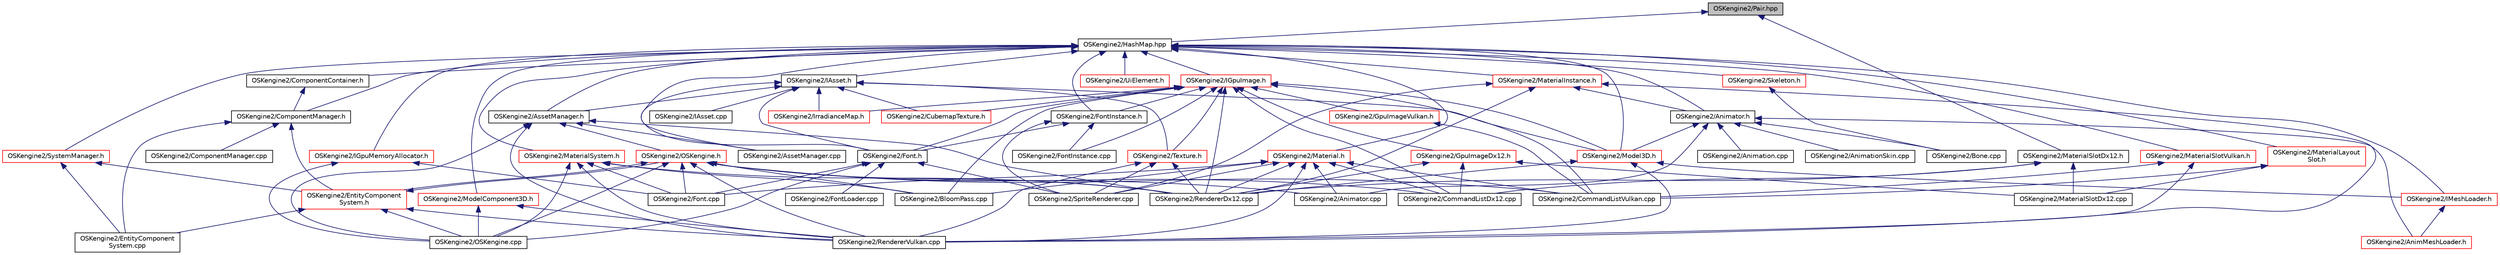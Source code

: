 digraph "OSKengine2/Pair.hpp"
{
 // LATEX_PDF_SIZE
  edge [fontname="Helvetica",fontsize="10",labelfontname="Helvetica",labelfontsize="10"];
  node [fontname="Helvetica",fontsize="10",shape=record];
  Node1 [label="OSKengine2/Pair.hpp",height=0.2,width=0.4,color="black", fillcolor="grey75", style="filled", fontcolor="black",tooltip=" "];
  Node1 -> Node2 [dir="back",color="midnightblue",fontsize="10",style="solid",fontname="Helvetica"];
  Node2 [label="OSKengine2/HashMap.hpp",height=0.2,width=0.4,color="black", fillcolor="white", style="filled",URL="$_hash_map_8hpp.html",tooltip=" "];
  Node2 -> Node3 [dir="back",color="midnightblue",fontsize="10",style="solid",fontname="Helvetica"];
  Node3 [label="OSKengine2/Animator.h",height=0.2,width=0.4,color="black", fillcolor="white", style="filled",URL="$_animator_8h.html",tooltip=" "];
  Node3 -> Node4 [dir="back",color="midnightblue",fontsize="10",style="solid",fontname="Helvetica"];
  Node4 [label="OSKengine2/AnimMeshLoader.h",height=0.2,width=0.4,color="red", fillcolor="white", style="filled",URL="$_anim_mesh_loader_8h.html",tooltip=" "];
  Node3 -> Node7 [dir="back",color="midnightblue",fontsize="10",style="solid",fontname="Helvetica"];
  Node7 [label="OSKengine2/Animation.cpp",height=0.2,width=0.4,color="black", fillcolor="white", style="filled",URL="$_animation_8cpp.html",tooltip=" "];
  Node3 -> Node8 [dir="back",color="midnightblue",fontsize="10",style="solid",fontname="Helvetica"];
  Node8 [label="OSKengine2/AnimationSkin.cpp",height=0.2,width=0.4,color="black", fillcolor="white", style="filled",URL="$_animation_skin_8cpp.html",tooltip=" "];
  Node3 -> Node9 [dir="back",color="midnightblue",fontsize="10",style="solid",fontname="Helvetica"];
  Node9 [label="OSKengine2/Animator.cpp",height=0.2,width=0.4,color="black", fillcolor="white", style="filled",URL="$_animator_8cpp.html",tooltip=" "];
  Node3 -> Node10 [dir="back",color="midnightblue",fontsize="10",style="solid",fontname="Helvetica"];
  Node10 [label="OSKengine2/Bone.cpp",height=0.2,width=0.4,color="black", fillcolor="white", style="filled",URL="$_bone_8cpp.html",tooltip=" "];
  Node3 -> Node11 [dir="back",color="midnightblue",fontsize="10",style="solid",fontname="Helvetica"];
  Node11 [label="OSKengine2/Model3D.h",height=0.2,width=0.4,color="red", fillcolor="white", style="filled",URL="$_model3_d_8h.html",tooltip=" "];
  Node11 -> Node15 [dir="back",color="midnightblue",fontsize="10",style="solid",fontname="Helvetica"];
  Node15 [label="OSKengine2/IMeshLoader.h",height=0.2,width=0.4,color="red", fillcolor="white", style="filled",URL="$_i_mesh_loader_8h.html",tooltip=" "];
  Node15 -> Node4 [dir="back",color="midnightblue",fontsize="10",style="solid",fontname="Helvetica"];
  Node11 -> Node24 [dir="back",color="midnightblue",fontsize="10",style="solid",fontname="Helvetica"];
  Node24 [label="OSKengine2/RendererDx12.cpp",height=0.2,width=0.4,color="black", fillcolor="white", style="filled",URL="$_renderer_dx12_8cpp.html",tooltip=" "];
  Node11 -> Node25 [dir="back",color="midnightblue",fontsize="10",style="solid",fontname="Helvetica"];
  Node25 [label="OSKengine2/RendererVulkan.cpp",height=0.2,width=0.4,color="black", fillcolor="white", style="filled",URL="$_renderer_vulkan_8cpp.html",tooltip=" "];
  Node2 -> Node29 [dir="back",color="midnightblue",fontsize="10",style="solid",fontname="Helvetica"];
  Node29 [label="OSKengine2/AssetManager.h",height=0.2,width=0.4,color="black", fillcolor="white", style="filled",URL="$_asset_manager_8h.html",tooltip=" "];
  Node29 -> Node30 [dir="back",color="midnightblue",fontsize="10",style="solid",fontname="Helvetica"];
  Node30 [label="OSKengine2/AssetManager.cpp",height=0.2,width=0.4,color="black", fillcolor="white", style="filled",URL="$_asset_manager_8cpp.html",tooltip=" "];
  Node29 -> Node14 [dir="back",color="midnightblue",fontsize="10",style="solid",fontname="Helvetica"];
  Node14 [label="OSKengine2/OSKengine.cpp",height=0.2,width=0.4,color="black", fillcolor="white", style="filled",URL="$_o_s_kengine_8cpp.html",tooltip=" "];
  Node29 -> Node31 [dir="back",color="midnightblue",fontsize="10",style="solid",fontname="Helvetica"];
  Node31 [label="OSKengine2/OSKengine.h",height=0.2,width=0.4,color="red", fillcolor="white", style="filled",URL="$_o_s_kengine_8h.html",tooltip=" "];
  Node31 -> Node9 [dir="back",color="midnightblue",fontsize="10",style="solid",fontname="Helvetica"];
  Node31 -> Node33 [dir="back",color="midnightblue",fontsize="10",style="solid",fontname="Helvetica"];
  Node33 [label="OSKengine2/BloomPass.cpp",height=0.2,width=0.4,color="black", fillcolor="white", style="filled",URL="$_bloom_pass_8cpp.html",tooltip=" "];
  Node31 -> Node37 [dir="back",color="midnightblue",fontsize="10",style="solid",fontname="Helvetica"];
  Node37 [label="OSKengine2/CommandListDx12.cpp",height=0.2,width=0.4,color="black", fillcolor="white", style="filled",URL="$_command_list_dx12_8cpp.html",tooltip=" "];
  Node31 -> Node38 [dir="back",color="midnightblue",fontsize="10",style="solid",fontname="Helvetica"];
  Node38 [label="OSKengine2/CommandListVulkan.cpp",height=0.2,width=0.4,color="black", fillcolor="white", style="filled",URL="$_command_list_vulkan_8cpp.html",tooltip=" "];
  Node31 -> Node44 [dir="back",color="midnightblue",fontsize="10",style="solid",fontname="Helvetica"];
  Node44 [label="OSKengine2/EntityComponent\lSystem.h",height=0.2,width=0.4,color="red", fillcolor="white", style="filled",URL="$_entity_component_system_8h.html",tooltip=" "];
  Node44 -> Node45 [dir="back",color="midnightblue",fontsize="10",style="solid",fontname="Helvetica"];
  Node45 [label="OSKengine2/EntityComponent\lSystem.cpp",height=0.2,width=0.4,color="black", fillcolor="white", style="filled",URL="$_entity_component_system_8cpp.html",tooltip=" "];
  Node44 -> Node14 [dir="back",color="midnightblue",fontsize="10",style="solid",fontname="Helvetica"];
  Node44 -> Node31 [dir="back",color="midnightblue",fontsize="10",style="solid",fontname="Helvetica"];
  Node44 -> Node25 [dir="back",color="midnightblue",fontsize="10",style="solid",fontname="Helvetica"];
  Node31 -> Node52 [dir="back",color="midnightblue",fontsize="10",style="solid",fontname="Helvetica"];
  Node52 [label="OSKengine2/Font.cpp",height=0.2,width=0.4,color="black", fillcolor="white", style="filled",URL="$_font_8cpp.html",tooltip=" "];
  Node31 -> Node14 [dir="back",color="midnightblue",fontsize="10",style="solid",fontname="Helvetica"];
  Node31 -> Node24 [dir="back",color="midnightblue",fontsize="10",style="solid",fontname="Helvetica"];
  Node31 -> Node25 [dir="back",color="midnightblue",fontsize="10",style="solid",fontname="Helvetica"];
  Node29 -> Node24 [dir="back",color="midnightblue",fontsize="10",style="solid",fontname="Helvetica"];
  Node29 -> Node25 [dir="back",color="midnightblue",fontsize="10",style="solid",fontname="Helvetica"];
  Node2 -> Node94 [dir="back",color="midnightblue",fontsize="10",style="solid",fontname="Helvetica"];
  Node94 [label="OSKengine2/ComponentContainer.h",height=0.2,width=0.4,color="black", fillcolor="white", style="filled",URL="$_component_container_8h.html",tooltip=" "];
  Node94 -> Node95 [dir="back",color="midnightblue",fontsize="10",style="solid",fontname="Helvetica"];
  Node95 [label="OSKengine2/ComponentManager.h",height=0.2,width=0.4,color="black", fillcolor="white", style="filled",URL="$_component_manager_8h.html",tooltip=" "];
  Node95 -> Node96 [dir="back",color="midnightblue",fontsize="10",style="solid",fontname="Helvetica"];
  Node96 [label="OSKengine2/ComponentManager.cpp",height=0.2,width=0.4,color="black", fillcolor="white", style="filled",URL="$_component_manager_8cpp.html",tooltip=" "];
  Node95 -> Node45 [dir="back",color="midnightblue",fontsize="10",style="solid",fontname="Helvetica"];
  Node95 -> Node44 [dir="back",color="midnightblue",fontsize="10",style="solid",fontname="Helvetica"];
  Node2 -> Node95 [dir="back",color="midnightblue",fontsize="10",style="solid",fontname="Helvetica"];
  Node2 -> Node97 [dir="back",color="midnightblue",fontsize="10",style="solid",fontname="Helvetica"];
  Node97 [label="OSKengine2/Font.h",height=0.2,width=0.4,color="black", fillcolor="white", style="filled",URL="$_font_8h.html",tooltip=" "];
  Node97 -> Node52 [dir="back",color="midnightblue",fontsize="10",style="solid",fontname="Helvetica"];
  Node97 -> Node98 [dir="back",color="midnightblue",fontsize="10",style="solid",fontname="Helvetica"];
  Node98 [label="OSKengine2/FontLoader.cpp",height=0.2,width=0.4,color="black", fillcolor="white", style="filled",URL="$_font_loader_8cpp.html",tooltip=" "];
  Node97 -> Node14 [dir="back",color="midnightblue",fontsize="10",style="solid",fontname="Helvetica"];
  Node97 -> Node99 [dir="back",color="midnightblue",fontsize="10",style="solid",fontname="Helvetica"];
  Node99 [label="OSKengine2/SpriteRenderer.cpp",height=0.2,width=0.4,color="black", fillcolor="white", style="filled",URL="$_sprite_renderer_8cpp.html",tooltip=" "];
  Node2 -> Node100 [dir="back",color="midnightblue",fontsize="10",style="solid",fontname="Helvetica"];
  Node100 [label="OSKengine2/FontInstance.h",height=0.2,width=0.4,color="black", fillcolor="white", style="filled",URL="$_font_instance_8h.html",tooltip=" "];
  Node100 -> Node97 [dir="back",color="midnightblue",fontsize="10",style="solid",fontname="Helvetica"];
  Node100 -> Node101 [dir="back",color="midnightblue",fontsize="10",style="solid",fontname="Helvetica"];
  Node101 [label="OSKengine2/FontInstance.cpp",height=0.2,width=0.4,color="black", fillcolor="white", style="filled",URL="$_font_instance_8cpp.html",tooltip=" "];
  Node100 -> Node99 [dir="back",color="midnightblue",fontsize="10",style="solid",fontname="Helvetica"];
  Node2 -> Node102 [dir="back",color="midnightblue",fontsize="10",style="solid",fontname="Helvetica"];
  Node102 [label="OSKengine2/IAsset.h",height=0.2,width=0.4,color="black", fillcolor="white", style="filled",URL="$_i_asset_8h.html",tooltip=" "];
  Node102 -> Node30 [dir="back",color="midnightblue",fontsize="10",style="solid",fontname="Helvetica"];
  Node102 -> Node29 [dir="back",color="midnightblue",fontsize="10",style="solid",fontname="Helvetica"];
  Node102 -> Node103 [dir="back",color="midnightblue",fontsize="10",style="solid",fontname="Helvetica"];
  Node103 [label="OSKengine2/CubemapTexture.h",height=0.2,width=0.4,color="red", fillcolor="white", style="filled",URL="$_cubemap_texture_8h.html",tooltip=" "];
  Node102 -> Node97 [dir="back",color="midnightblue",fontsize="10",style="solid",fontname="Helvetica"];
  Node102 -> Node105 [dir="back",color="midnightblue",fontsize="10",style="solid",fontname="Helvetica"];
  Node105 [label="OSKengine2/IAsset.cpp",height=0.2,width=0.4,color="black", fillcolor="white", style="filled",URL="$_i_asset_8cpp.html",tooltip=" "];
  Node102 -> Node106 [dir="back",color="midnightblue",fontsize="10",style="solid",fontname="Helvetica"];
  Node106 [label="OSKengine2/IrradianceMap.h",height=0.2,width=0.4,color="red", fillcolor="white", style="filled",URL="$_irradiance_map_8h.html",tooltip=" "];
  Node102 -> Node11 [dir="back",color="midnightblue",fontsize="10",style="solid",fontname="Helvetica"];
  Node102 -> Node108 [dir="back",color="midnightblue",fontsize="10",style="solid",fontname="Helvetica"];
  Node108 [label="OSKengine2/Texture.h",height=0.2,width=0.4,color="red", fillcolor="white", style="filled",URL="$_texture_8h.html",tooltip=" "];
  Node108 -> Node24 [dir="back",color="midnightblue",fontsize="10",style="solid",fontname="Helvetica"];
  Node108 -> Node25 [dir="back",color="midnightblue",fontsize="10",style="solid",fontname="Helvetica"];
  Node108 -> Node99 [dir="back",color="midnightblue",fontsize="10",style="solid",fontname="Helvetica"];
  Node2 -> Node111 [dir="back",color="midnightblue",fontsize="10",style="solid",fontname="Helvetica"];
  Node111 [label="OSKengine2/IGpuImage.h",height=0.2,width=0.4,color="red", fillcolor="white", style="filled",URL="$_i_gpu_image_8h.html",tooltip=" "];
  Node111 -> Node33 [dir="back",color="midnightblue",fontsize="10",style="solid",fontname="Helvetica"];
  Node111 -> Node37 [dir="back",color="midnightblue",fontsize="10",style="solid",fontname="Helvetica"];
  Node111 -> Node38 [dir="back",color="midnightblue",fontsize="10",style="solid",fontname="Helvetica"];
  Node111 -> Node103 [dir="back",color="midnightblue",fontsize="10",style="solid",fontname="Helvetica"];
  Node111 -> Node97 [dir="back",color="midnightblue",fontsize="10",style="solid",fontname="Helvetica"];
  Node111 -> Node101 [dir="back",color="midnightblue",fontsize="10",style="solid",fontname="Helvetica"];
  Node111 -> Node100 [dir="back",color="midnightblue",fontsize="10",style="solid",fontname="Helvetica"];
  Node111 -> Node112 [dir="back",color="midnightblue",fontsize="10",style="solid",fontname="Helvetica"];
  Node112 [label="OSKengine2/GpuImageDx12.h",height=0.2,width=0.4,color="red", fillcolor="white", style="filled",URL="$_gpu_image_dx12_8h.html",tooltip=" "];
  Node112 -> Node37 [dir="back",color="midnightblue",fontsize="10",style="solid",fontname="Helvetica"];
  Node112 -> Node113 [dir="back",color="midnightblue",fontsize="10",style="solid",fontname="Helvetica"];
  Node113 [label="OSKengine2/MaterialSlotDx12.cpp",height=0.2,width=0.4,color="black", fillcolor="white", style="filled",URL="$_material_slot_dx12_8cpp.html",tooltip=" "];
  Node112 -> Node24 [dir="back",color="midnightblue",fontsize="10",style="solid",fontname="Helvetica"];
  Node111 -> Node114 [dir="back",color="midnightblue",fontsize="10",style="solid",fontname="Helvetica"];
  Node114 [label="OSKengine2/GpuImageVulkan.h",height=0.2,width=0.4,color="red", fillcolor="white", style="filled",URL="$_gpu_image_vulkan_8h.html",tooltip=" "];
  Node114 -> Node38 [dir="back",color="midnightblue",fontsize="10",style="solid",fontname="Helvetica"];
  Node111 -> Node106 [dir="back",color="midnightblue",fontsize="10",style="solid",fontname="Helvetica"];
  Node111 -> Node11 [dir="back",color="midnightblue",fontsize="10",style="solid",fontname="Helvetica"];
  Node111 -> Node24 [dir="back",color="midnightblue",fontsize="10",style="solid",fontname="Helvetica"];
  Node111 -> Node108 [dir="back",color="midnightblue",fontsize="10",style="solid",fontname="Helvetica"];
  Node2 -> Node141 [dir="back",color="midnightblue",fontsize="10",style="solid",fontname="Helvetica"];
  Node141 [label="OSKengine2/IGpuMemoryAllocator.h",height=0.2,width=0.4,color="red", fillcolor="white", style="filled",URL="$_i_gpu_memory_allocator_8h.html",tooltip=" "];
  Node141 -> Node52 [dir="back",color="midnightblue",fontsize="10",style="solid",fontname="Helvetica"];
  Node141 -> Node14 [dir="back",color="midnightblue",fontsize="10",style="solid",fontname="Helvetica"];
  Node2 -> Node15 [dir="back",color="midnightblue",fontsize="10",style="solid",fontname="Helvetica"];
  Node2 -> Node144 [dir="back",color="midnightblue",fontsize="10",style="solid",fontname="Helvetica"];
  Node144 [label="OSKengine2/Material.h",height=0.2,width=0.4,color="red", fillcolor="white", style="filled",URL="$_material_8h.html",tooltip=" "];
  Node144 -> Node9 [dir="back",color="midnightblue",fontsize="10",style="solid",fontname="Helvetica"];
  Node144 -> Node33 [dir="back",color="midnightblue",fontsize="10",style="solid",fontname="Helvetica"];
  Node144 -> Node37 [dir="back",color="midnightblue",fontsize="10",style="solid",fontname="Helvetica"];
  Node144 -> Node38 [dir="back",color="midnightblue",fontsize="10",style="solid",fontname="Helvetica"];
  Node144 -> Node52 [dir="back",color="midnightblue",fontsize="10",style="solid",fontname="Helvetica"];
  Node144 -> Node24 [dir="back",color="midnightblue",fontsize="10",style="solid",fontname="Helvetica"];
  Node144 -> Node25 [dir="back",color="midnightblue",fontsize="10",style="solid",fontname="Helvetica"];
  Node144 -> Node99 [dir="back",color="midnightblue",fontsize="10",style="solid",fontname="Helvetica"];
  Node2 -> Node145 [dir="back",color="midnightblue",fontsize="10",style="solid",fontname="Helvetica"];
  Node145 [label="OSKengine2/MaterialInstance.h",height=0.2,width=0.4,color="red", fillcolor="white", style="filled",URL="$_material_instance_8h.html",tooltip=" "];
  Node145 -> Node3 [dir="back",color="midnightblue",fontsize="10",style="solid",fontname="Helvetica"];
  Node145 -> Node24 [dir="back",color="midnightblue",fontsize="10",style="solid",fontname="Helvetica"];
  Node145 -> Node25 [dir="back",color="midnightblue",fontsize="10",style="solid",fontname="Helvetica"];
  Node145 -> Node99 [dir="back",color="midnightblue",fontsize="10",style="solid",fontname="Helvetica"];
  Node2 -> Node155 [dir="back",color="midnightblue",fontsize="10",style="solid",fontname="Helvetica"];
  Node155 [label="OSKengine2/MaterialLayout\lSlot.h",height=0.2,width=0.4,color="red", fillcolor="white", style="filled",URL="$_material_layout_slot_8h.html",tooltip=" "];
  Node155 -> Node38 [dir="back",color="midnightblue",fontsize="10",style="solid",fontname="Helvetica"];
  Node155 -> Node113 [dir="back",color="midnightblue",fontsize="10",style="solid",fontname="Helvetica"];
  Node2 -> Node164 [dir="back",color="midnightblue",fontsize="10",style="solid",fontname="Helvetica"];
  Node164 [label="OSKengine2/MaterialSlotVulkan.h",height=0.2,width=0.4,color="red", fillcolor="white", style="filled",URL="$_material_slot_vulkan_8h.html",tooltip=" "];
  Node164 -> Node38 [dir="back",color="midnightblue",fontsize="10",style="solid",fontname="Helvetica"];
  Node164 -> Node25 [dir="back",color="midnightblue",fontsize="10",style="solid",fontname="Helvetica"];
  Node2 -> Node165 [dir="back",color="midnightblue",fontsize="10",style="solid",fontname="Helvetica"];
  Node165 [label="OSKengine2/MaterialSystem.h",height=0.2,width=0.4,color="red", fillcolor="white", style="filled",URL="$_material_system_8h.html",tooltip=" "];
  Node165 -> Node33 [dir="back",color="midnightblue",fontsize="10",style="solid",fontname="Helvetica"];
  Node165 -> Node52 [dir="back",color="midnightblue",fontsize="10",style="solid",fontname="Helvetica"];
  Node165 -> Node14 [dir="back",color="midnightblue",fontsize="10",style="solid",fontname="Helvetica"];
  Node165 -> Node24 [dir="back",color="midnightblue",fontsize="10",style="solid",fontname="Helvetica"];
  Node165 -> Node25 [dir="back",color="midnightblue",fontsize="10",style="solid",fontname="Helvetica"];
  Node2 -> Node11 [dir="back",color="midnightblue",fontsize="10",style="solid",fontname="Helvetica"];
  Node2 -> Node166 [dir="back",color="midnightblue",fontsize="10",style="solid",fontname="Helvetica"];
  Node166 [label="OSKengine2/ModelComponent3D.h",height=0.2,width=0.4,color="red", fillcolor="white", style="filled",URL="$_model_component3_d_8h.html",tooltip=" "];
  Node166 -> Node14 [dir="back",color="midnightblue",fontsize="10",style="solid",fontname="Helvetica"];
  Node166 -> Node25 [dir="back",color="midnightblue",fontsize="10",style="solid",fontname="Helvetica"];
  Node2 -> Node167 [dir="back",color="midnightblue",fontsize="10",style="solid",fontname="Helvetica"];
  Node167 [label="OSKengine2/Skeleton.h",height=0.2,width=0.4,color="red", fillcolor="white", style="filled",URL="$_skeleton_8h.html",tooltip=" "];
  Node167 -> Node10 [dir="back",color="midnightblue",fontsize="10",style="solid",fontname="Helvetica"];
  Node2 -> Node169 [dir="back",color="midnightblue",fontsize="10",style="solid",fontname="Helvetica"];
  Node169 [label="OSKengine2/SystemManager.h",height=0.2,width=0.4,color="red", fillcolor="white", style="filled",URL="$_system_manager_8h.html",tooltip=" "];
  Node169 -> Node45 [dir="back",color="midnightblue",fontsize="10",style="solid",fontname="Helvetica"];
  Node169 -> Node44 [dir="back",color="midnightblue",fontsize="10",style="solid",fontname="Helvetica"];
  Node2 -> Node149 [dir="back",color="midnightblue",fontsize="10",style="solid",fontname="Helvetica"];
  Node149 [label="OSKengine2/UiElement.h",height=0.2,width=0.4,color="red", fillcolor="white", style="filled",URL="$_ui_element_8h.html",tooltip=" "];
  Node1 -> Node171 [dir="back",color="midnightblue",fontsize="10",style="solid",fontname="Helvetica"];
  Node171 [label="OSKengine2/MaterialSlotDx12.h",height=0.2,width=0.4,color="black", fillcolor="white", style="filled",URL="$_material_slot_dx12_8h.html",tooltip=" "];
  Node171 -> Node37 [dir="back",color="midnightblue",fontsize="10",style="solid",fontname="Helvetica"];
  Node171 -> Node113 [dir="back",color="midnightblue",fontsize="10",style="solid",fontname="Helvetica"];
  Node171 -> Node24 [dir="back",color="midnightblue",fontsize="10",style="solid",fontname="Helvetica"];
}
